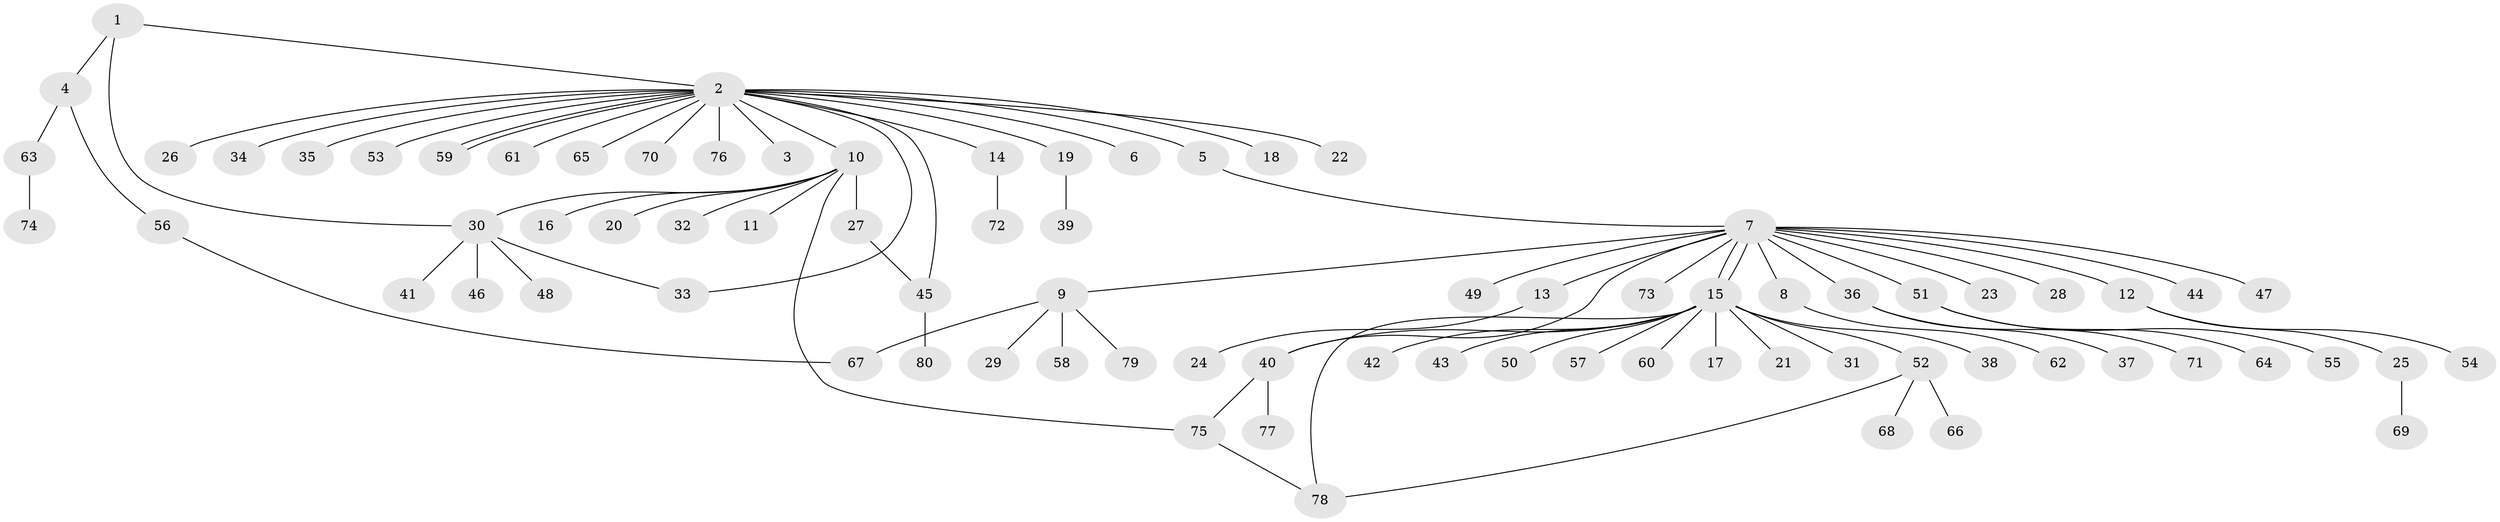 // coarse degree distribution, {7: 0.016129032258064516, 20: 0.016129032258064516, 1: 0.6935483870967742, 3: 0.08064516129032258, 2: 0.12903225806451613, 15: 0.016129032258064516, 4: 0.016129032258064516, 9: 0.016129032258064516, 13: 0.016129032258064516}
// Generated by graph-tools (version 1.1) at 2025/41/03/06/25 10:41:52]
// undirected, 80 vertices, 89 edges
graph export_dot {
graph [start="1"]
  node [color=gray90,style=filled];
  1;
  2;
  3;
  4;
  5;
  6;
  7;
  8;
  9;
  10;
  11;
  12;
  13;
  14;
  15;
  16;
  17;
  18;
  19;
  20;
  21;
  22;
  23;
  24;
  25;
  26;
  27;
  28;
  29;
  30;
  31;
  32;
  33;
  34;
  35;
  36;
  37;
  38;
  39;
  40;
  41;
  42;
  43;
  44;
  45;
  46;
  47;
  48;
  49;
  50;
  51;
  52;
  53;
  54;
  55;
  56;
  57;
  58;
  59;
  60;
  61;
  62;
  63;
  64;
  65;
  66;
  67;
  68;
  69;
  70;
  71;
  72;
  73;
  74;
  75;
  76;
  77;
  78;
  79;
  80;
  1 -- 2;
  1 -- 4;
  1 -- 30;
  2 -- 3;
  2 -- 5;
  2 -- 6;
  2 -- 10;
  2 -- 14;
  2 -- 18;
  2 -- 19;
  2 -- 22;
  2 -- 26;
  2 -- 33;
  2 -- 34;
  2 -- 35;
  2 -- 45;
  2 -- 53;
  2 -- 59;
  2 -- 59;
  2 -- 61;
  2 -- 65;
  2 -- 70;
  2 -- 76;
  4 -- 56;
  4 -- 63;
  5 -- 7;
  7 -- 8;
  7 -- 9;
  7 -- 12;
  7 -- 13;
  7 -- 15;
  7 -- 15;
  7 -- 23;
  7 -- 28;
  7 -- 36;
  7 -- 40;
  7 -- 44;
  7 -- 47;
  7 -- 49;
  7 -- 51;
  7 -- 73;
  8 -- 62;
  9 -- 29;
  9 -- 58;
  9 -- 67;
  9 -- 79;
  10 -- 11;
  10 -- 16;
  10 -- 20;
  10 -- 27;
  10 -- 30;
  10 -- 32;
  10 -- 75;
  12 -- 25;
  12 -- 54;
  13 -- 24;
  14 -- 72;
  15 -- 17;
  15 -- 21;
  15 -- 31;
  15 -- 38;
  15 -- 40;
  15 -- 42;
  15 -- 43;
  15 -- 50;
  15 -- 52;
  15 -- 57;
  15 -- 60;
  15 -- 78;
  19 -- 39;
  25 -- 69;
  27 -- 45;
  30 -- 33;
  30 -- 41;
  30 -- 46;
  30 -- 48;
  36 -- 37;
  36 -- 71;
  40 -- 75;
  40 -- 77;
  45 -- 80;
  51 -- 55;
  51 -- 64;
  52 -- 66;
  52 -- 68;
  52 -- 78;
  56 -- 67;
  63 -- 74;
  75 -- 78;
}

